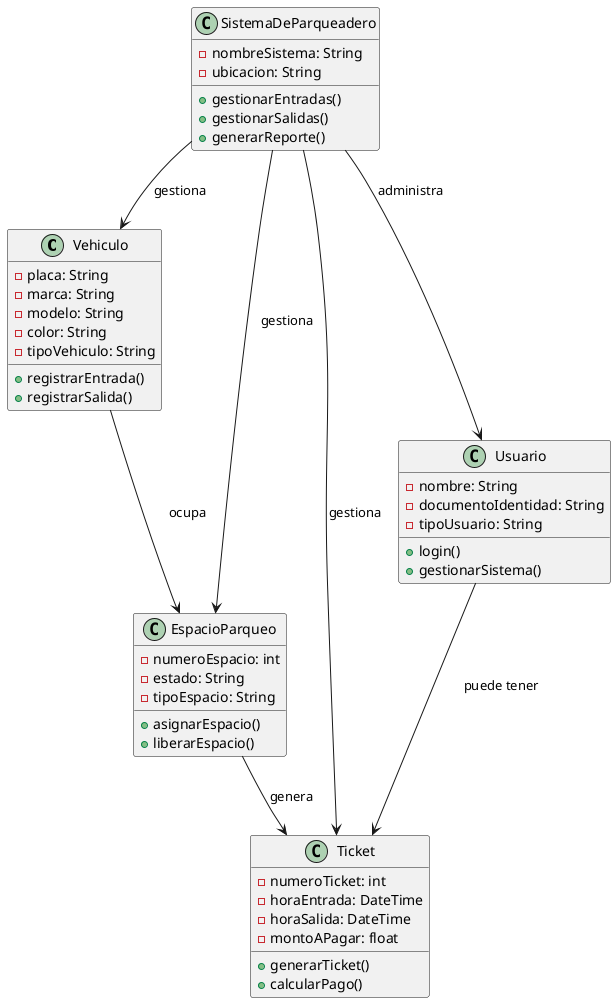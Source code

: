 @startuml
class Vehiculo {
  -placa: String
  -marca: String
  -modelo: String
  -color: String
  -tipoVehiculo: String
  +registrarEntrada()
  +registrarSalida()
}

class EspacioParqueo {
  -numeroEspacio: int
  -estado: String
  -tipoEspacio: String
  +asignarEspacio()
  +liberarEspacio()
}

class Ticket {
  -numeroTicket: int
  -horaEntrada: DateTime
  -horaSalida: DateTime
  -montoAPagar: float
  +generarTicket()
  +calcularPago()
}

class Usuario {
  -nombre: String
  -documentoIdentidad: String
  -tipoUsuario: String
  +login()
  +gestionarSistema()
}

class SistemaDeParqueadero {
  -nombreSistema: String
  -ubicacion: String
  +gestionarEntradas()
  +gestionarSalidas()
  +generarReporte()
}

Vehiculo --> EspacioParqueo : "ocupa"
EspacioParqueo --> Ticket : "genera"
Usuario --> Ticket : "puede tener"
SistemaDeParqueadero --> Usuario : "administra"
SistemaDeParqueadero --> Vehiculo : "gestiona"
SistemaDeParqueadero --> EspacioParqueo : "gestiona"
SistemaDeParqueadero --> Ticket : "gestiona"
@enduml

